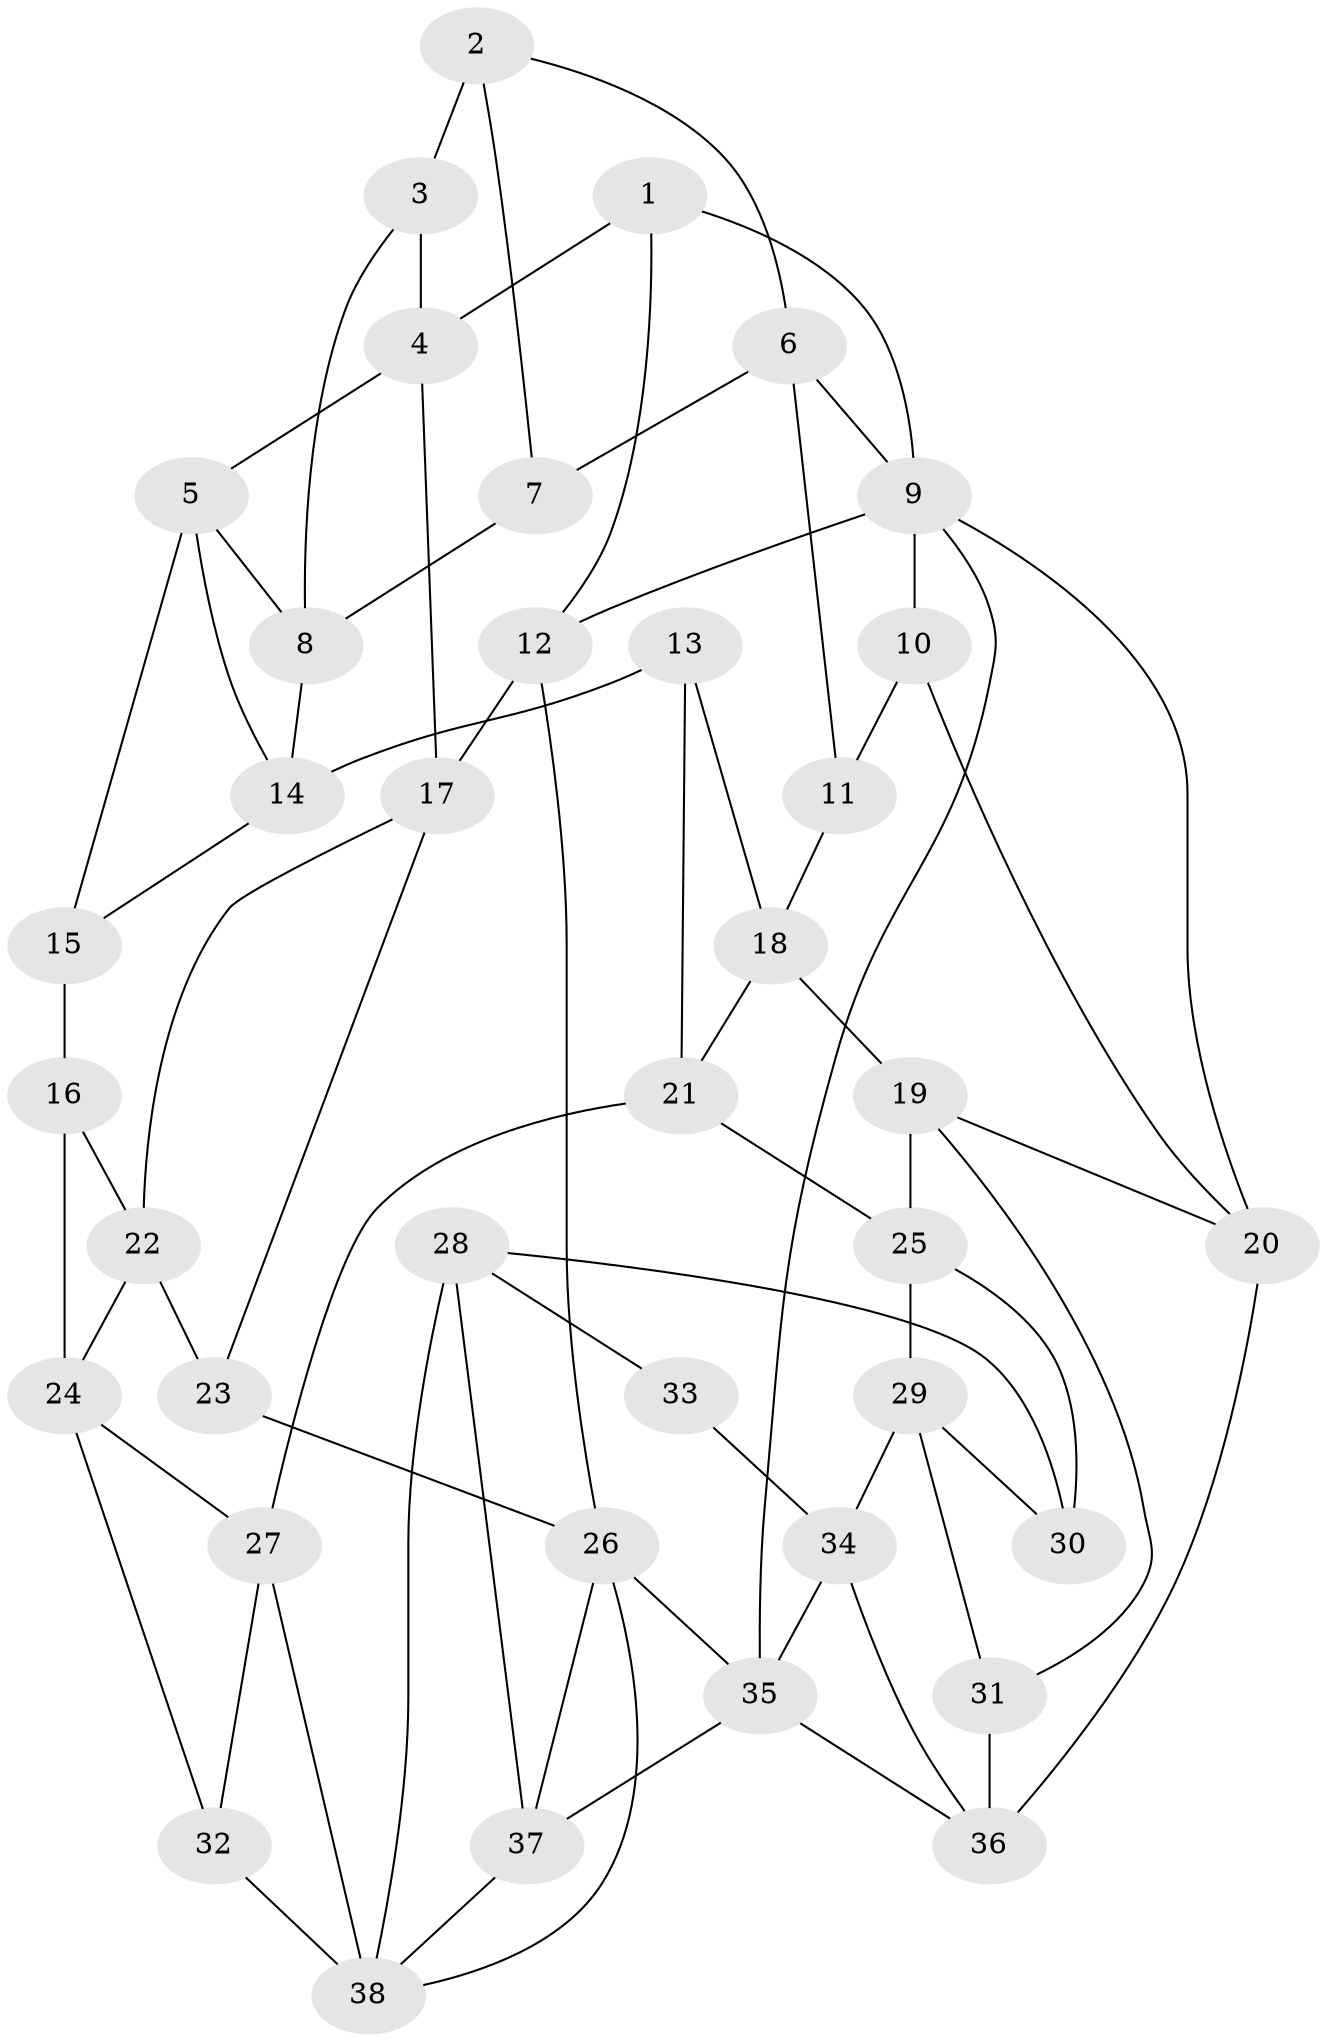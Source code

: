 // original degree distribution, {3: 0.031914893617021274, 5: 0.5638297872340425, 4: 0.20212765957446807, 6: 0.20212765957446807}
// Generated by graph-tools (version 1.1) at 2025/38/03/04/25 23:38:20]
// undirected, 38 vertices, 71 edges
graph export_dot {
  node [color=gray90,style=filled];
  1;
  2;
  3;
  4;
  5;
  6;
  7;
  8;
  9;
  10;
  11;
  12;
  13;
  14;
  15;
  16;
  17;
  18;
  19;
  20;
  21;
  22;
  23;
  24;
  25;
  26;
  27;
  28;
  29;
  30;
  31;
  32;
  33;
  34;
  35;
  36;
  37;
  38;
  1 -- 4 [weight=1.0];
  1 -- 9 [weight=1.0];
  1 -- 12 [weight=1.0];
  2 -- 3 [weight=2.0];
  2 -- 6 [weight=1.0];
  2 -- 7 [weight=1.0];
  3 -- 4 [weight=1.0];
  3 -- 8 [weight=1.0];
  4 -- 5 [weight=1.0];
  4 -- 17 [weight=1.0];
  5 -- 8 [weight=1.0];
  5 -- 14 [weight=1.0];
  5 -- 15 [weight=1.0];
  6 -- 7 [weight=1.0];
  6 -- 9 [weight=1.0];
  6 -- 11 [weight=1.0];
  7 -- 8 [weight=1.0];
  8 -- 14 [weight=1.0];
  9 -- 10 [weight=2.0];
  9 -- 12 [weight=1.0];
  9 -- 20 [weight=1.0];
  9 -- 35 [weight=1.0];
  10 -- 11 [weight=1.0];
  10 -- 20 [weight=1.0];
  11 -- 18 [weight=1.0];
  12 -- 17 [weight=2.0];
  12 -- 26 [weight=1.0];
  13 -- 14 [weight=2.0];
  13 -- 18 [weight=1.0];
  13 -- 21 [weight=1.0];
  14 -- 15 [weight=1.0];
  15 -- 16 [weight=2.0];
  16 -- 22 [weight=1.0];
  16 -- 24 [weight=1.0];
  17 -- 22 [weight=1.0];
  17 -- 23 [weight=1.0];
  18 -- 19 [weight=1.0];
  18 -- 21 [weight=1.0];
  19 -- 20 [weight=1.0];
  19 -- 25 [weight=1.0];
  19 -- 31 [weight=1.0];
  20 -- 36 [weight=1.0];
  21 -- 25 [weight=1.0];
  21 -- 27 [weight=1.0];
  22 -- 23 [weight=1.0];
  22 -- 24 [weight=1.0];
  23 -- 26 [weight=1.0];
  24 -- 27 [weight=1.0];
  24 -- 32 [weight=1.0];
  25 -- 29 [weight=1.0];
  25 -- 30 [weight=1.0];
  26 -- 35 [weight=1.0];
  26 -- 37 [weight=1.0];
  26 -- 38 [weight=1.0];
  27 -- 32 [weight=1.0];
  27 -- 38 [weight=1.0];
  28 -- 30 [weight=1.0];
  28 -- 33 [weight=1.0];
  28 -- 37 [weight=1.0];
  28 -- 38 [weight=1.0];
  29 -- 30 [weight=1.0];
  29 -- 31 [weight=1.0];
  29 -- 34 [weight=1.0];
  31 -- 36 [weight=2.0];
  32 -- 38 [weight=2.0];
  33 -- 34 [weight=2.0];
  34 -- 35 [weight=1.0];
  34 -- 36 [weight=1.0];
  35 -- 36 [weight=1.0];
  35 -- 37 [weight=1.0];
  37 -- 38 [weight=1.0];
}
